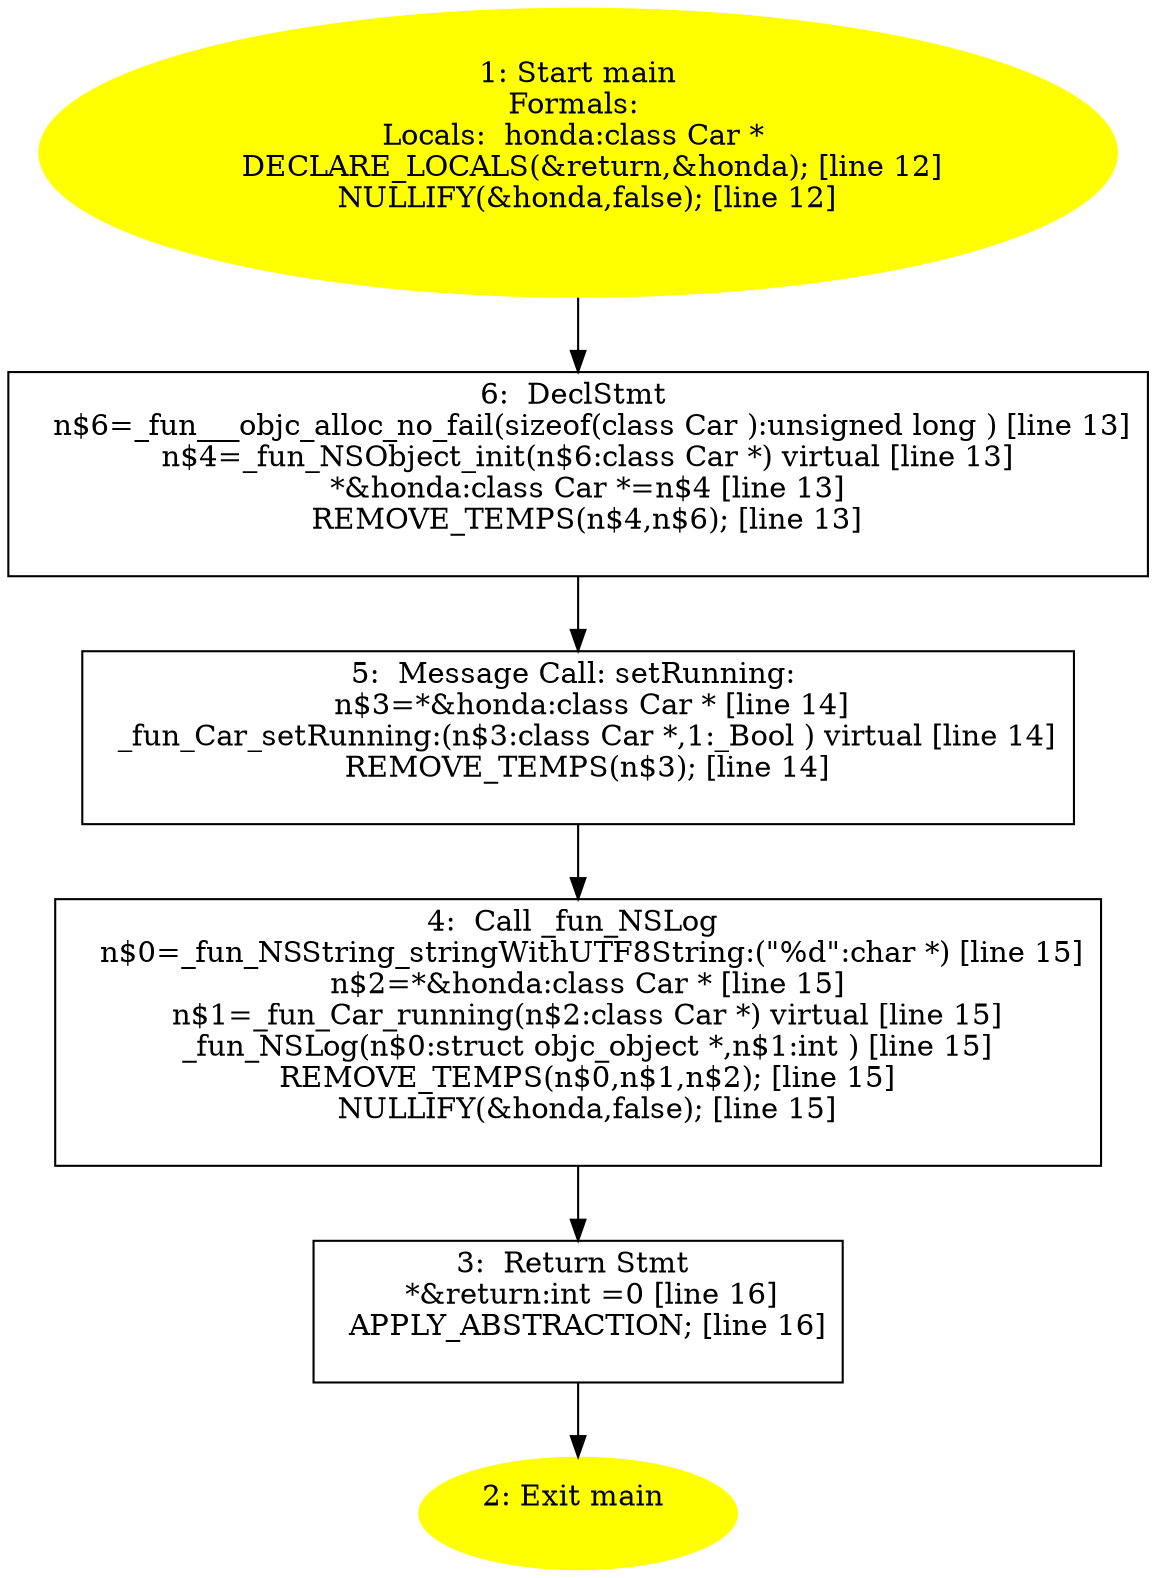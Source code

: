 digraph iCFG {
6 [label="6:  DeclStmt \n   n$6=_fun___objc_alloc_no_fail(sizeof(class Car ):unsigned long ) [line 13]\n  n$4=_fun_NSObject_init(n$6:class Car *) virtual [line 13]\n  *&honda:class Car *=n$4 [line 13]\n  REMOVE_TEMPS(n$4,n$6); [line 13]\n " shape="box"]
	

	 6 -> 5 ;
5 [label="5:  Message Call: setRunning: \n   n$3=*&honda:class Car * [line 14]\n  _fun_Car_setRunning:(n$3:class Car *,1:_Bool ) virtual [line 14]\n  REMOVE_TEMPS(n$3); [line 14]\n " shape="box"]
	

	 5 -> 4 ;
4 [label="4:  Call _fun_NSLog \n   n$0=_fun_NSString_stringWithUTF8String:(\"%d\":char *) [line 15]\n  n$2=*&honda:class Car * [line 15]\n  n$1=_fun_Car_running(n$2:class Car *) virtual [line 15]\n  _fun_NSLog(n$0:struct objc_object *,n$1:int ) [line 15]\n  REMOVE_TEMPS(n$0,n$1,n$2); [line 15]\n  NULLIFY(&honda,false); [line 15]\n " shape="box"]
	

	 4 -> 3 ;
3 [label="3:  Return Stmt \n   *&return:int =0 [line 16]\n  APPLY_ABSTRACTION; [line 16]\n " shape="box"]
	

	 3 -> 2 ;
2 [label="2: Exit main \n  " color=yellow style=filled]
	

1 [label="1: Start main\nFormals: \nLocals:  honda:class Car * \n   DECLARE_LOCALS(&return,&honda); [line 12]\n  NULLIFY(&honda,false); [line 12]\n " color=yellow style=filled]
	

	 1 -> 6 ;
}
